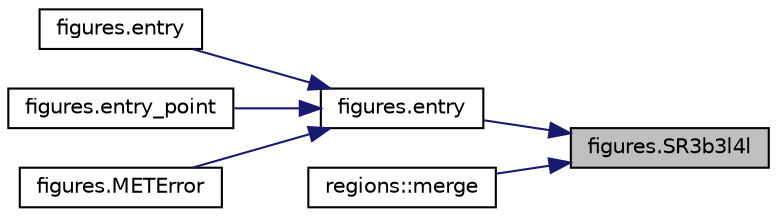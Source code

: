 digraph "figures.SR3b3l4l"
{
 // INTERACTIVE_SVG=YES
 // LATEX_PDF_SIZE
  edge [fontname="Helvetica",fontsize="10",labelfontname="Helvetica",labelfontsize="10"];
  node [fontname="Helvetica",fontsize="10",shape=record];
  rankdir="RL";
  Node1 [label="figures.SR3b3l4l",height=0.2,width=0.4,color="black", fillcolor="grey75", style="filled", fontcolor="black",tooltip=" "];
  Node1 -> Node2 [dir="back",color="midnightblue",fontsize="10",style="solid",fontname="Helvetica"];
  Node2 [label="figures.entry",height=0.2,width=0.4,color="black", fillcolor="white", style="filled",URL="$namespacefigures.html#a14189d6700a7bc291b499af0fb1c6180",tooltip=" "];
  Node2 -> Node3 [dir="back",color="midnightblue",fontsize="10",style="solid",fontname="Helvetica"];
  Node3 [label="figures.entry",height=0.2,width=0.4,color="black", fillcolor="white", style="filled",URL="$namespacefigures.html#a4425b98eb197b43b0612e82573268ce2",tooltip=" "];
  Node2 -> Node4 [dir="back",color="midnightblue",fontsize="10",style="solid",fontname="Helvetica"];
  Node4 [label="figures.entry_point",height=0.2,width=0.4,color="black", fillcolor="white", style="filled",URL="$namespacefigures.html#a0f675134a908de3a789c674dd3cc17d4",tooltip=" "];
  Node2 -> Node5 [dir="back",color="midnightblue",fontsize="10",style="solid",fontname="Helvetica"];
  Node5 [label="figures.METError",height=0.2,width=0.4,color="black", fillcolor="white", style="filled",URL="$namespacefigures.html#ad368148d68f494d607deac54588bdc02",tooltip=" "];
  Node1 -> Node6 [dir="back",color="midnightblue",fontsize="10",style="solid",fontname="Helvetica"];
  Node6 [label="regions::merge",height=0.2,width=0.4,color="black", fillcolor="white", style="filled",URL="$classregions.html#aefc0916bc31bfb139b311846a0e33c3a",tooltip=" "];
}
